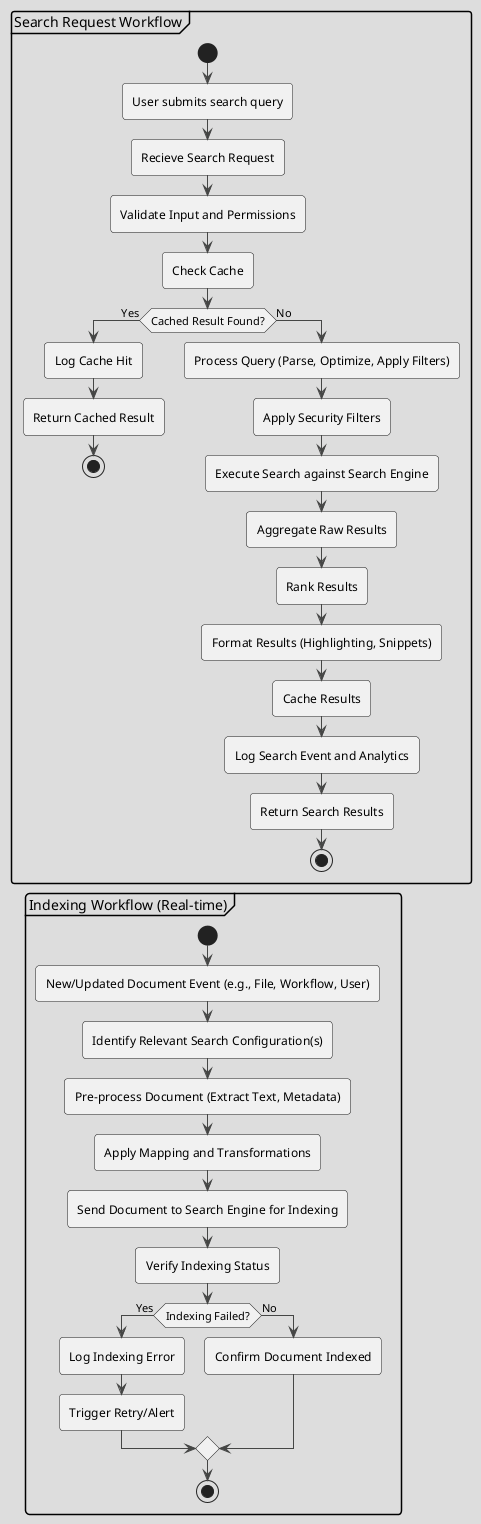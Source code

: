 @startuml
!theme toy

partition "Search Request Workflow" {
    start
    :User submits search query;
    :Recieve Search Request;
    :Validate Input and Permissions;
    :Check Cache;
    if (Cached Result Found?) then (Yes)
        :Log Cache Hit;
        :Return Cached Result;
        stop
    else (No)
        :Process Query (Parse, Optimize, Apply Filters);
        :Apply Security Filters;
        :Execute Search against Search Engine;
        :Aggregate Raw Results;
        :Rank Results;
        :Format Results (Highlighting, Snippets);
        :Cache Results;
        :Log Search Event and Analytics;
        :Return Search Results;
        stop
    endif
}

partition "Indexing Workflow (Real-time)" {
    start
    :New/Updated Document Event (e.g., File, Workflow, User);
    :Identify Relevant Search Configuration(s);
    :Pre-process Document (Extract Text, Metadata);
    :Apply Mapping and Transformations;
    :Send Document to Search Engine for Indexing;
    :Verify Indexing Status;
    if (Indexing Failed?) then (Yes)
        :Log Indexing Error;
        :Trigger Retry/Alert;
    else (No)
        :Confirm Document Indexed;
    endif
    stop
}

@enduml